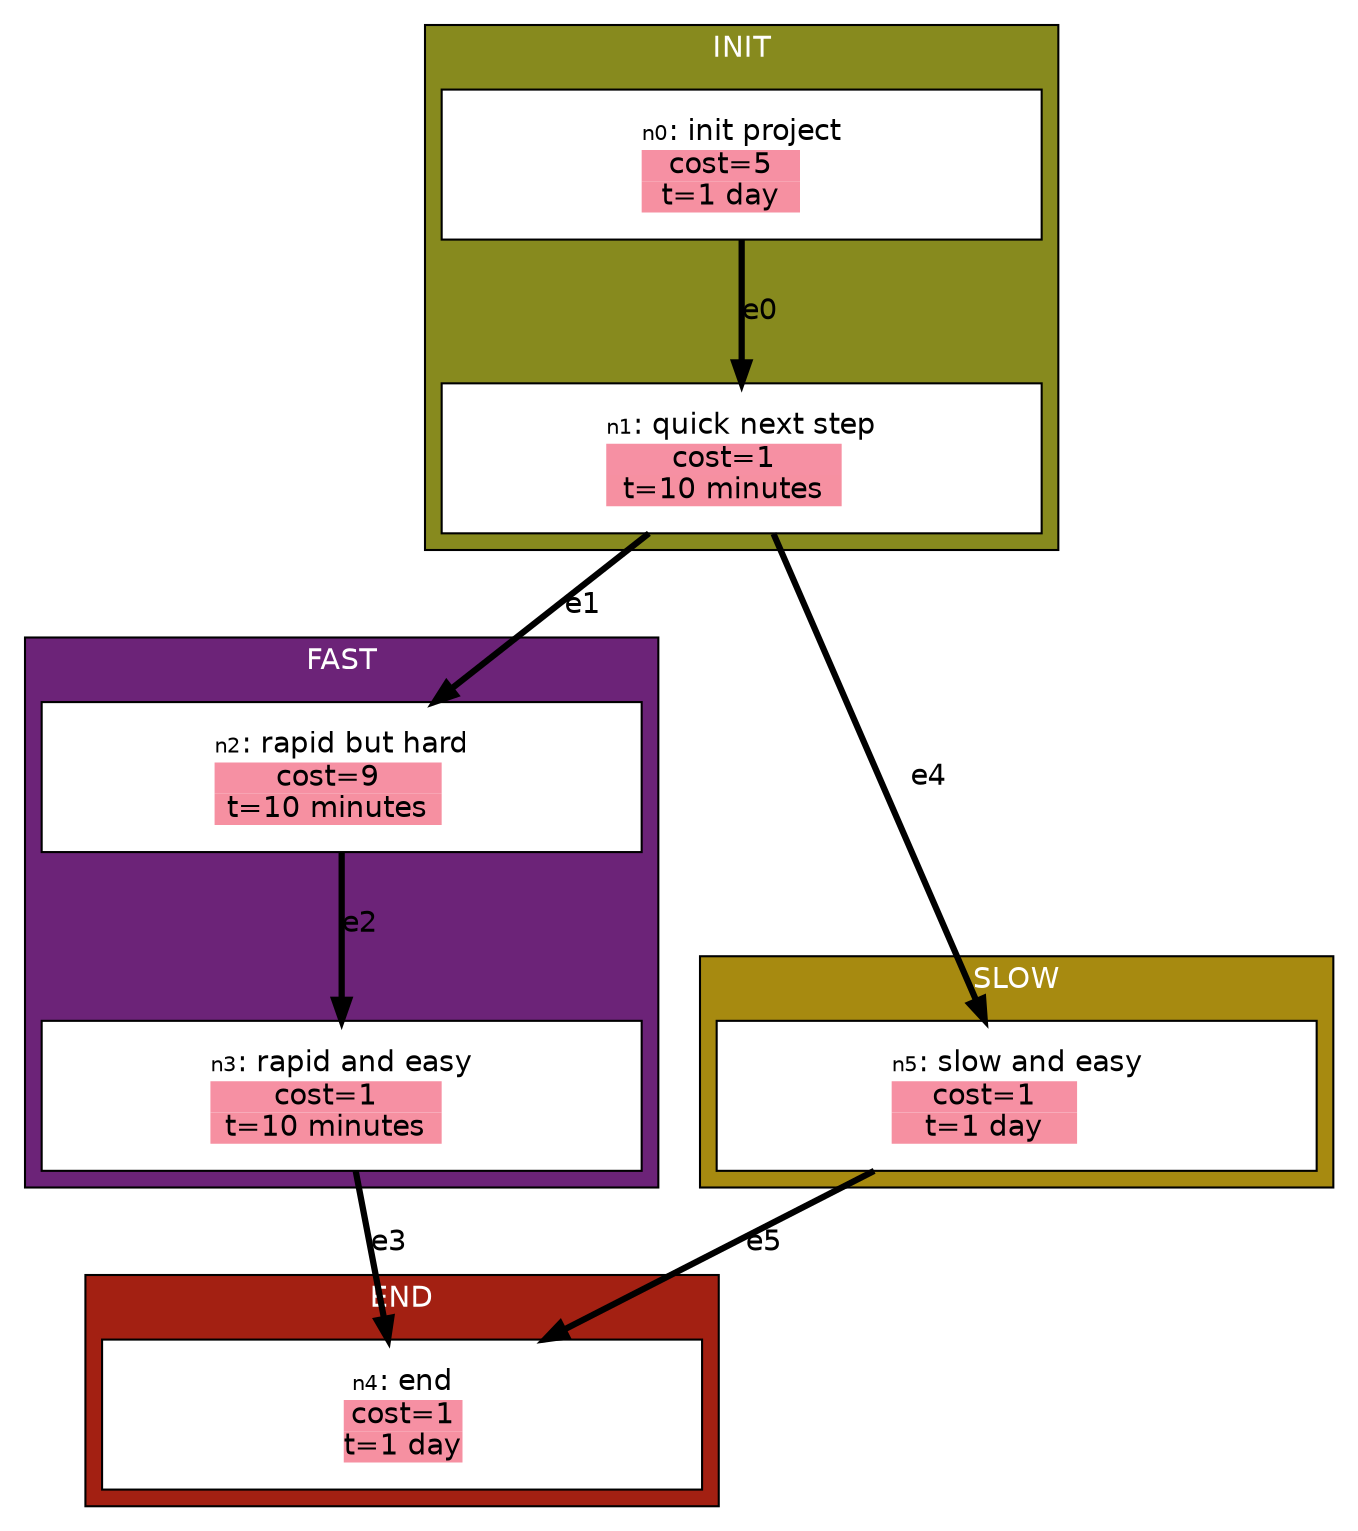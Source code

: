 digraph {

    graph [fontname = "helvetica" rankdir="TB" ranksep=0.75 nodesep=0.5];
    node [fontname = "helvetica" shape = "box" width=2.5 style=filled];
    edge [fontname = "helvetica" penwidth=3 color="#000000"];

  subgraph cluster_END {
  label="END"
  bgcolor="#A32012"
  fontcolor="#FFFFFF"
    n4 [width=4 height=1 label=< <TABLE BORDER="0" CELLPADDING="0" CELLSPACING="0">
    <TR>
        <TD COLSPAN="2"><FONT POINT-SIZE="10">n4</FONT>: end</TD>
    </TR>
    
        
           <TR>
<TD BGCOLOR="#F690A3">cost=1</TD>
</TR>
        
           <TR>
<TD BGCOLOR="#F690A1">t=1 day</TD>
</TR>
        
    
   </TABLE>
> fillcolor="#FFFFFF"]
  }
  subgraph cluster_FAST {
  label="FAST"
  bgcolor="#6C2378"
  fontcolor="#FFFFFF"
    n2 [width=4 height=1 label=< <TABLE BORDER="0" CELLPADDING="0" CELLSPACING="0">
    <TR>
        <TD COLSPAN="2"><FONT POINT-SIZE="10">n2</FONT>: rapid but hard</TD>
    </TR>
    
        
           <TR>
<TD BGCOLOR="#F690A3">cost=9</TD>
</TR>
        
           <TR>
<TD BGCOLOR="#F690A1">t=10 minutes</TD>
</TR>
        
    
   </TABLE>
> fillcolor="#FFFFFF"]
    n3 [width=4 height=1 label=< <TABLE BORDER="0" CELLPADDING="0" CELLSPACING="0">
    <TR>
        <TD COLSPAN="2"><FONT POINT-SIZE="10">n3</FONT>: rapid and easy</TD>
    </TR>
    
        
           <TR>
<TD BGCOLOR="#F690A3">cost=1</TD>
</TR>
        
           <TR>
<TD BGCOLOR="#F690A1">t=10 minutes</TD>
</TR>
        
    
   </TABLE>
> fillcolor="#FFFFFF"]
  }
  subgraph cluster_INIT {
  label="INIT"
  bgcolor="#878A1E"
  fontcolor="#FFFFFF"
    n0 [width=4 height=1 label=< <TABLE BORDER="0" CELLPADDING="0" CELLSPACING="0">
    <TR>
        <TD COLSPAN="2"><FONT POINT-SIZE="10">n0</FONT>: init project</TD>
    </TR>
    
        
           <TR>
<TD BGCOLOR="#F690A3">cost=5</TD>
</TR>
        
           <TR>
<TD BGCOLOR="#F690A1">t=1 day</TD>
</TR>
        
    
   </TABLE>
> fillcolor="#FFFFFF"]
    n1 [width=4 height=1 label=< <TABLE BORDER="0" CELLPADDING="0" CELLSPACING="0">
    <TR>
        <TD COLSPAN="2"><FONT POINT-SIZE="10">n1</FONT>: quick next step</TD>
    </TR>
    
        
           <TR>
<TD BGCOLOR="#F690A3">cost=1</TD>
</TR>
        
           <TR>
<TD BGCOLOR="#F690A1">t=10 minutes</TD>
</TR>
        
    
   </TABLE>
> fillcolor="#FFFFFF"]
  }
  subgraph cluster_SLOW {
  label="SLOW"
  bgcolor="#A78A10"
  fontcolor="#FFFFFF"
    n5 [width=4 height=1 label=< <TABLE BORDER="0" CELLPADDING="0" CELLSPACING="0">
    <TR>
        <TD COLSPAN="2"><FONT POINT-SIZE="10">n5</FONT>: slow and easy</TD>
    </TR>
    
        
           <TR>
<TD BGCOLOR="#F690A3">cost=1</TD>
</TR>
        
           <TR>
<TD BGCOLOR="#F690A1">t=1 day</TD>
</TR>
        
    
   </TABLE>
> fillcolor="#FFFFFF"]
  }

    "n0" -> "n1" [label="e0"];
    "n1" -> "n2" [label="e1"];
    "n2" -> "n3" [label="e2"];
    "n3" -> "n4" [label="e3"];
    "n1" -> "n5" [label="e4"];
    "n5" -> "n4" [label="e5"];

}